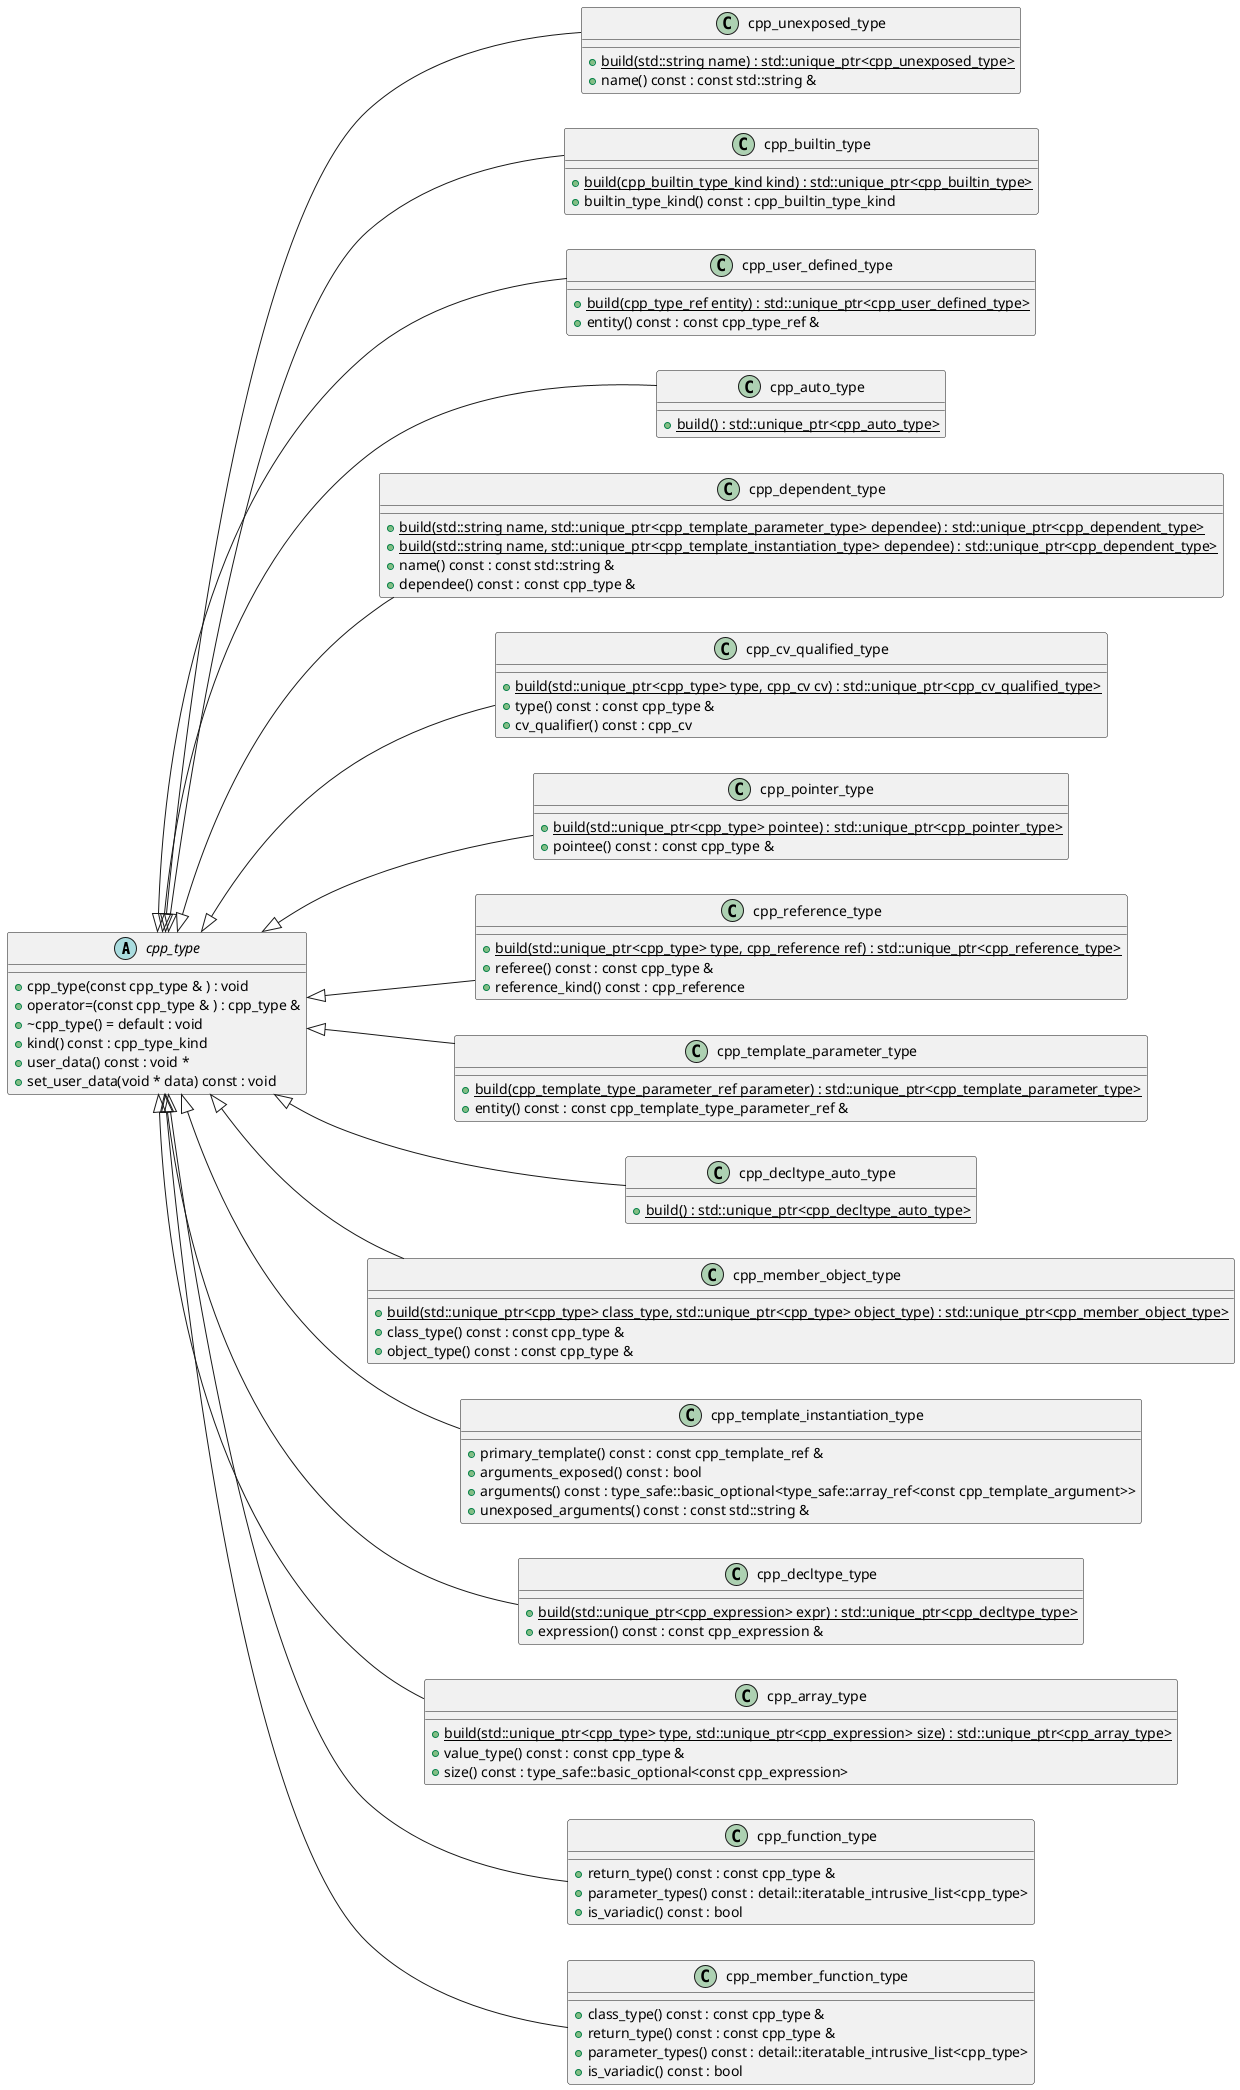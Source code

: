 @startuml
left to right direction
abstract "cpp_type" as C_0001585653041236922459
abstract C_0001585653041236922459 [[https://github.com/foonathan/cppast/blob/f00df6675d87c6983033d270728c57a55cd3db22/include/cppast/cpp_type.hpp#L44{cpp_type}]] {
+cpp_type(const cpp_type & ) : void
+operator=(const cpp_type & ) : cpp_type &
+~cpp_type() = default : void
+kind() const : cpp_type_kind
+user_data() const : void *
+set_user_data(void * data) const : void
}
class "cpp_unexposed_type" as C_0000601730303705395408
class C_0000601730303705395408 [[https://github.com/foonathan/cppast/blob/f00df6675d87c6983033d270728c57a55cd3db22/include/cppast/cpp_type.hpp#L95{cpp_unexposed_type}]] {
{static} +build(std::string name) : std::unique_ptr<cpp_unexposed_type>
+name() const : const std::string &
}
class "cpp_builtin_type" as C_0002035785082080260407
class C_0002035785082080260407 [[https://github.com/foonathan/cppast/blob/f00df6675d87c6983033d270728c57a55cd3db22/include/cppast/cpp_type.hpp#L161{cpp_builtin_type}]] {
{static} +build(cpp_builtin_type_kind kind) : std::unique_ptr<cpp_builtin_type>
+builtin_type_kind() const : cpp_builtin_type_kind
}
class "cpp_user_defined_type" as C_0002166954434825938188
class C_0002166954434825938188 [[https://github.com/foonathan/cppast/blob/f00df6675d87c6983033d270728c57a55cd3db22/include/cppast/cpp_type.hpp#L202{cpp_user_defined_type}]] {
{static} +build(cpp_type_ref entity) : std::unique_ptr<cpp_user_defined_type>
+entity() const : const cpp_type_ref &
}
class "cpp_auto_type" as C_0001809003368459807767
class C_0001809003368459807767 [[https://github.com/foonathan/cppast/blob/f00df6675d87c6983033d270728c57a55cd3db22/include/cppast/cpp_type.hpp#L230{cpp_auto_type}]] {
{static} +build() : std::unique_ptr<cpp_auto_type>
}
class "cpp_dependent_type" as C_0000507998479194737071
class C_0000507998479194737071 [[https://github.com/foonathan/cppast/blob/f00df6675d87c6983033d270728c57a55cd3db22/include/cppast/cpp_type.hpp#L249{cpp_dependent_type}]] {
{static} +build(std::string name, std::unique_ptr<cpp_template_parameter_type> dependee) : std::unique_ptr<cpp_dependent_type>
{static} +build(std::string name, std::unique_ptr<cpp_template_instantiation_type> dependee) : std::unique_ptr<cpp_dependent_type>
+name() const : const std::string &
+dependee() const : const cpp_type &
}
class "cpp_cv_qualified_type" as C_0000342846994454958214
class C_0000342846994454958214 [[https://github.com/foonathan/cppast/blob/f00df6675d87c6983033d270728c57a55cd3db22/include/cppast/cpp_type.hpp#L311{cpp_cv_qualified_type}]] {
{static} +build(std::unique_ptr<cpp_type> type, cpp_cv cv) : std::unique_ptr<cpp_cv_qualified_type>
+type() const : const cpp_type &
+cv_qualifier() const : cpp_cv
}
class "cpp_pointer_type" as C_0000861535705589766807
class C_0000861535705589766807 [[https://github.com/foonathan/cppast/blob/f00df6675d87c6983033d270728c57a55cd3db22/include/cppast/cpp_type.hpp#L359{cpp_pointer_type}]] {
{static} +build(std::unique_ptr<cpp_type> pointee) : std::unique_ptr<cpp_pointer_type>
+pointee() const : const cpp_type &
}
class "cpp_reference_type" as C_0000600573949475383075
class C_0000600573949475383075 [[https://github.com/foonathan/cppast/blob/f00df6675d87c6983033d270728c57a55cd3db22/include/cppast/cpp_type.hpp#L394{cpp_reference_type}]] {
{static} +build(std::unique_ptr<cpp_type> type, cpp_reference ref) : std::unique_ptr<cpp_reference_type>
+referee() const : const cpp_type &
+reference_kind() const : cpp_reference
}
class "cpp_template_parameter_type" as C_0002158322113857881673
class C_0002158322113857881673 [[https://github.com/foonathan/cppast/blob/f00df6675d87c6983033d270728c57a55cd3db22/include/cppast/cpp_template_parameter.hpp#L106{cpp_template_parameter_type}]] {
{static} +build(cpp_template_type_parameter_ref parameter) : std::unique_ptr<cpp_template_parameter_type>
+entity() const : const cpp_template_type_parameter_ref &
}
class "cpp_decltype_auto_type" as C_0000026248340214462662
class C_0000026248340214462662 [[https://github.com/foonathan/cppast/blob/f00df6675d87c6983033d270728c57a55cd3db22/include/cppast/cppast_fwd.hpp#L27{cpp_decltype_auto_type}]] {
{static} +build() : std::unique_ptr<cpp_decltype_auto_type>
}
class "cpp_member_object_type" as C_0000603633382993980808
class C_0000603633382993980808 [[https://github.com/foonathan/cppast/blob/f00df6675d87c6983033d270728c57a55cd3db22/include/cppast/cppast_fwd.hpp#L53{cpp_member_object_type}]] {
{static} +build(std::unique_ptr<cpp_type> class_type, std::unique_ptr<cpp_type> object_type) : std::unique_ptr<cpp_member_object_type>
+class_type() const : const cpp_type &
+object_type() const : const cpp_type &
}
class "cpp_template_instantiation_type" as C_0001009421424714355715
class C_0001009421424714355715 [[https://github.com/foonathan/cppast/blob/f00df6675d87c6983033d270728c57a55cd3db22/include/cppast/cppast_fwd.hpp#L63{cpp_template_instantiation_type}]] {
+primary_template() const : const cpp_template_ref &
+arguments_exposed() const : bool
+arguments() const : type_safe::basic_optional<type_safe::array_ref<const cpp_template_argument>>
+unexposed_arguments() const : const std::string &
}
class "cpp_decltype_type" as C_0001184982835175222056
class C_0001184982835175222056 [[https://github.com/foonathan/cppast/blob/f00df6675d87c6983033d270728c57a55cd3db22/include/cppast/cppast_fwd.hpp#L28{cpp_decltype_type}]] {
{static} +build(std::unique_ptr<cpp_expression> expr) : std::unique_ptr<cpp_decltype_type>
+expression() const : const cpp_expression &
}
class "cpp_array_type" as C_0001347498727659770075
class C_0001347498727659770075 [[https://github.com/foonathan/cppast/blob/f00df6675d87c6983033d270728c57a55cd3db22/include/cppast/cppast_fwd.hpp#L14{cpp_array_type}]] {
{static} +build(std::unique_ptr<cpp_type> type, std::unique_ptr<cpp_expression> size) : std::unique_ptr<cpp_array_type>
+value_type() const : const cpp_type &
+size() const : type_safe::basic_optional<const cpp_expression>
}
class "cpp_function_type" as C_0001455852309215570565
class C_0001455852309215570565 [[https://github.com/foonathan/cppast/blob/f00df6675d87c6983033d270728c57a55cd3db22/include/cppast/cppast_fwd.hpp#L44{cpp_function_type}]] {
+return_type() const : const cpp_type &
+parameter_types() const : detail::iteratable_intrusive_list<cpp_type>
+is_variadic() const : bool
}
class "cpp_member_function_type" as C_0001956941679276907326
class C_0001956941679276907326 [[https://github.com/foonathan/cppast/blob/f00df6675d87c6983033d270728c57a55cd3db22/include/cppast/cppast_fwd.hpp#L52{cpp_member_function_type}]] {
+class_type() const : const cpp_type &
+return_type() const : const cpp_type &
+parameter_types() const : detail::iteratable_intrusive_list<cpp_type>
+is_variadic() const : bool
}
C_0001585653041236922459 <|-- C_0000601730303705395408
C_0001585653041236922459 <|-- C_0002035785082080260407
C_0001585653041236922459 <|-- C_0002166954434825938188
C_0001585653041236922459 <|-- C_0001809003368459807767
C_0001585653041236922459 <|-- C_0000507998479194737071
C_0001585653041236922459 <|-- C_0000342846994454958214
C_0001585653041236922459 <|-- C_0000861535705589766807
C_0001585653041236922459 <|-- C_0000600573949475383075
C_0001585653041236922459 <|-- C_0002158322113857881673
C_0001585653041236922459 <|-- C_0000026248340214462662
C_0001585653041236922459 <|-- C_0000603633382993980808
C_0001585653041236922459 <|-- C_0001009421424714355715
C_0001585653041236922459 <|-- C_0001184982835175222056
C_0001585653041236922459 <|-- C_0001347498727659770075
C_0001585653041236922459 <|-- C_0001455852309215570565
C_0001585653041236922459 <|-- C_0001956941679276907326

'Generated with clang-uml, version 0.3.4-2-gc91fe43
'LLVM version Ubuntu clang version 15.0.6
@enduml
